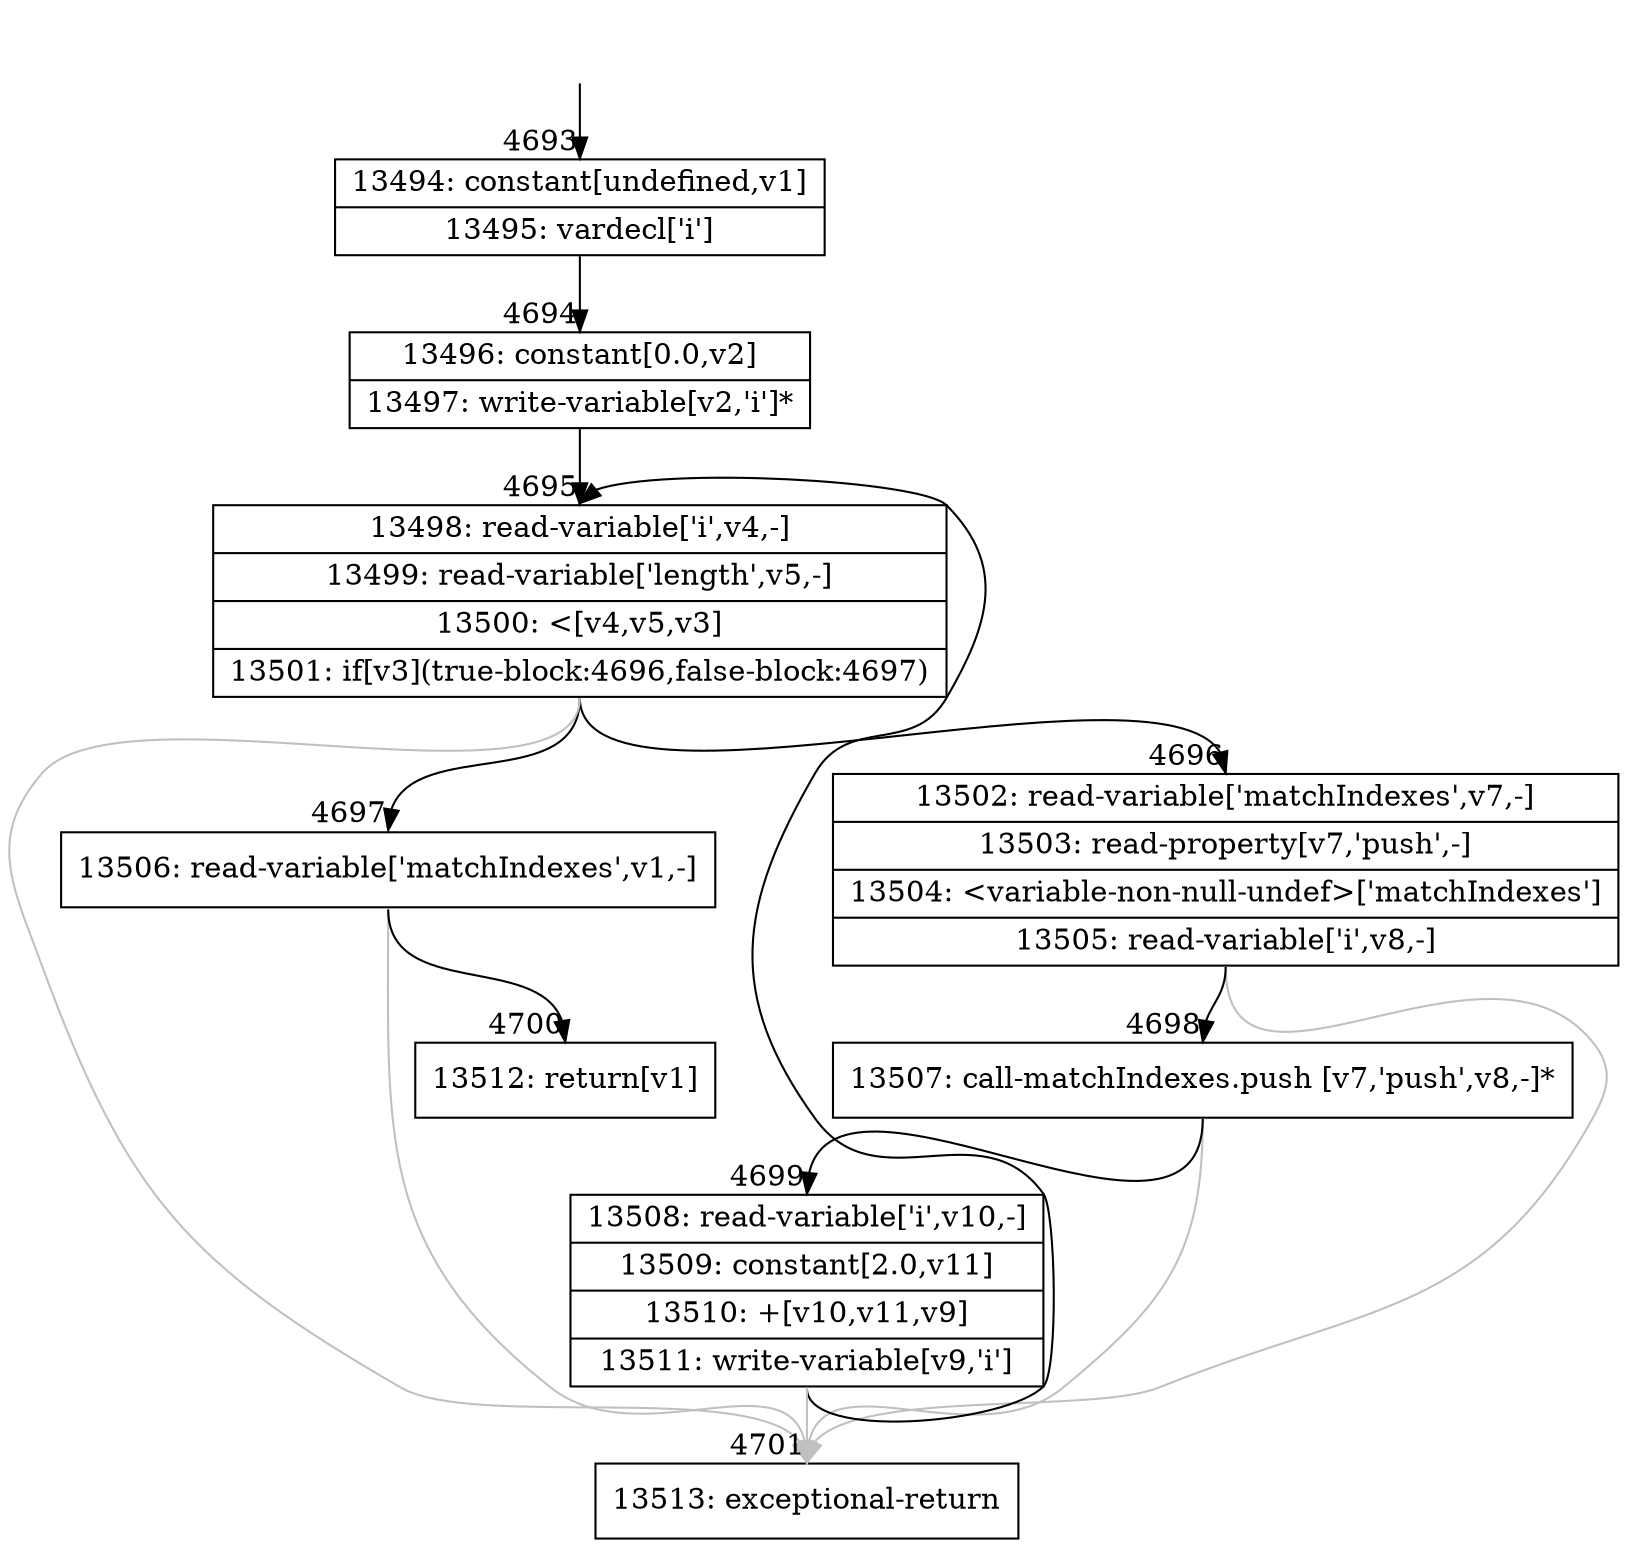 digraph {
rankdir="TD"
BB_entry314[shape=none,label=""];
BB_entry314 -> BB4693 [tailport=s, headport=n, headlabel="    4693"]
BB4693 [shape=record label="{13494: constant[undefined,v1]|13495: vardecl['i']}" ] 
BB4693 -> BB4694 [tailport=s, headport=n, headlabel="      4694"]
BB4694 [shape=record label="{13496: constant[0.0,v2]|13497: write-variable[v2,'i']*}" ] 
BB4694 -> BB4695 [tailport=s, headport=n, headlabel="      4695"]
BB4695 [shape=record label="{13498: read-variable['i',v4,-]|13499: read-variable['length',v5,-]|13500: \<[v4,v5,v3]|13501: if[v3](true-block:4696,false-block:4697)}" ] 
BB4695 -> BB4696 [tailport=s, headport=n, headlabel="      4696"]
BB4695 -> BB4697 [tailport=s, headport=n, headlabel="      4697"]
BB4695 -> BB4701 [tailport=s, headport=n, color=gray, headlabel="      4701"]
BB4696 [shape=record label="{13502: read-variable['matchIndexes',v7,-]|13503: read-property[v7,'push',-]|13504: \<variable-non-null-undef\>['matchIndexes']|13505: read-variable['i',v8,-]}" ] 
BB4696 -> BB4698 [tailport=s, headport=n, headlabel="      4698"]
BB4696 -> BB4701 [tailport=s, headport=n, color=gray]
BB4697 [shape=record label="{13506: read-variable['matchIndexes',v1,-]}" ] 
BB4697 -> BB4700 [tailport=s, headport=n, headlabel="      4700"]
BB4697 -> BB4701 [tailport=s, headport=n, color=gray]
BB4698 [shape=record label="{13507: call-matchIndexes.push [v7,'push',v8,-]*}" ] 
BB4698 -> BB4699 [tailport=s, headport=n, headlabel="      4699"]
BB4698 -> BB4701 [tailport=s, headport=n, color=gray]
BB4699 [shape=record label="{13508: read-variable['i',v10,-]|13509: constant[2.0,v11]|13510: +[v10,v11,v9]|13511: write-variable[v9,'i']}" ] 
BB4699 -> BB4695 [tailport=s, headport=n]
BB4699 -> BB4701 [tailport=s, headport=n, color=gray]
BB4700 [shape=record label="{13512: return[v1]}" ] 
BB4701 [shape=record label="{13513: exceptional-return}" ] 
//#$~ 4977
}
